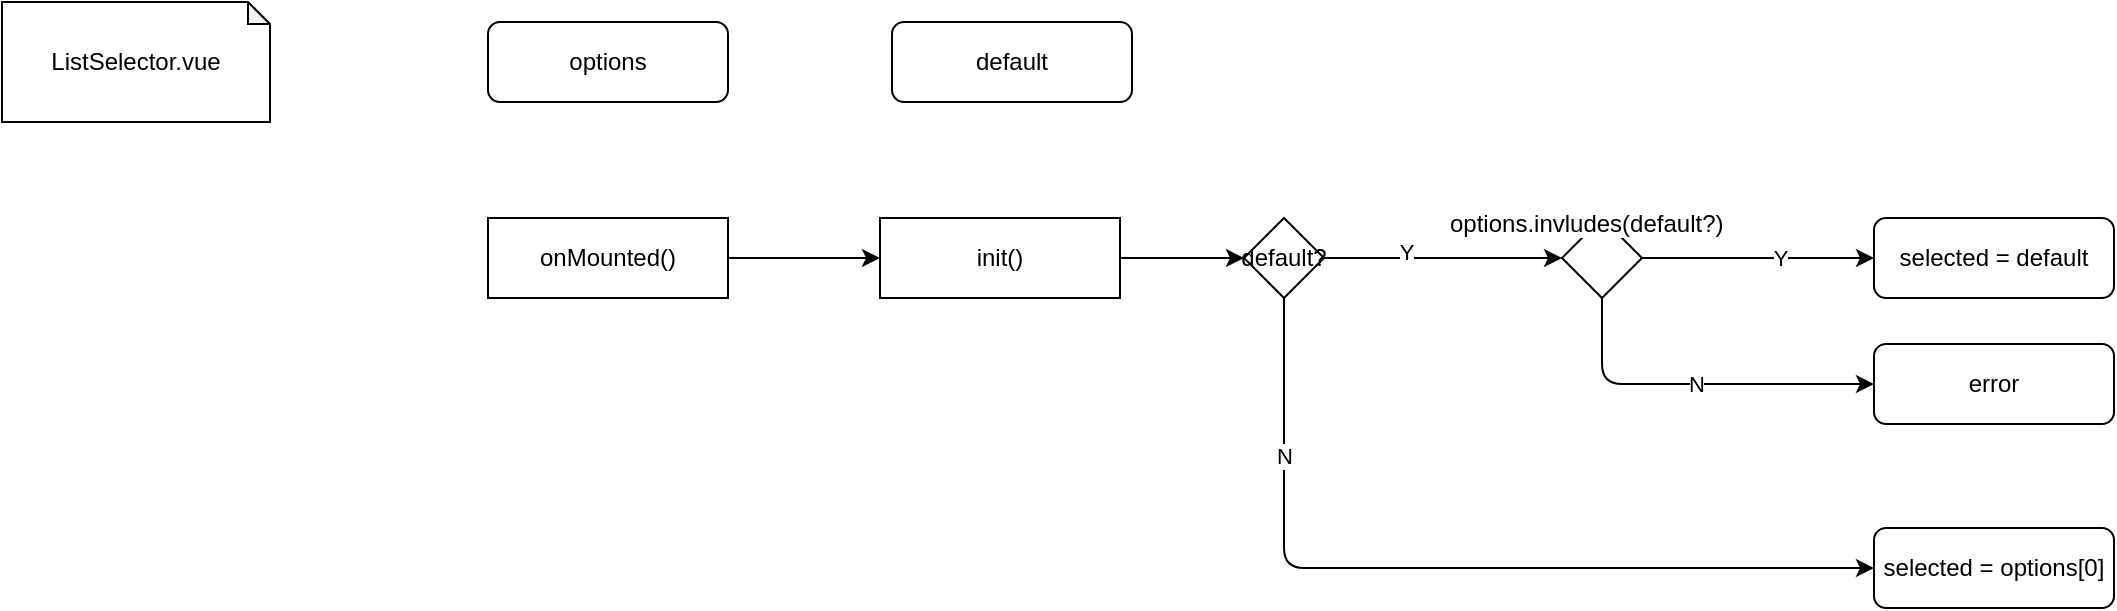 <mxfile>
    <diagram id="C0oo5u1zGUP--1tfu2Eq" name="Page-1">
        <mxGraphModel dx="545" dy="472" grid="0" gridSize="10" guides="1" tooltips="1" connect="1" arrows="1" fold="1" page="0" pageScale="1" pageWidth="827" pageHeight="1169" math="0" shadow="0">
            <root>
                <mxCell id="0"/>
                <mxCell id="1" parent="0"/>
                <mxCell id="2" value="ListSelector.vue" style="shape=note;whiteSpace=wrap;html=1;backgroundOutline=1;darkOpacity=0.05;size=11;" vertex="1" parent="1">
                    <mxGeometry x="34" y="205" width="134" height="60" as="geometry"/>
                </mxCell>
                <mxCell id="4" value="options" style="rounded=1;whiteSpace=wrap;html=1;" vertex="1" parent="1">
                    <mxGeometry x="277" y="215" width="120" height="40" as="geometry"/>
                </mxCell>
                <mxCell id="5" value="default" style="rounded=1;whiteSpace=wrap;html=1;" vertex="1" parent="1">
                    <mxGeometry x="479" y="215" width="120" height="40" as="geometry"/>
                </mxCell>
                <mxCell id="8" style="edgeStyle=none;html=1;entryX=0;entryY=0.5;entryDx=0;entryDy=0;" edge="1" parent="1" source="6" target="7">
                    <mxGeometry relative="1" as="geometry"/>
                </mxCell>
                <mxCell id="6" value="onMounted()" style="rounded=0;whiteSpace=wrap;html=1;" vertex="1" parent="1">
                    <mxGeometry x="277" y="313" width="120" height="40" as="geometry"/>
                </mxCell>
                <mxCell id="11" style="edgeStyle=none;html=1;" edge="1" parent="1" source="7" target="10">
                    <mxGeometry relative="1" as="geometry"/>
                </mxCell>
                <mxCell id="7" value="init()" style="rounded=0;whiteSpace=wrap;html=1;" vertex="1" parent="1">
                    <mxGeometry x="473" y="313" width="120" height="40" as="geometry"/>
                </mxCell>
                <mxCell id="14" style="edgeStyle=none;html=1;entryX=0;entryY=0.5;entryDx=0;entryDy=0;" edge="1" parent="1" source="10" target="13">
                    <mxGeometry relative="1" as="geometry"/>
                </mxCell>
                <mxCell id="16" value="Y" style="edgeLabel;html=1;align=center;verticalAlign=middle;resizable=0;points=[];" vertex="1" connectable="0" parent="14">
                    <mxGeometry x="-0.31" y="3" relative="1" as="geometry">
                        <mxPoint as="offset"/>
                    </mxGeometry>
                </mxCell>
                <mxCell id="22" style="edgeStyle=orthogonalEdgeStyle;html=1;entryX=0;entryY=0.5;entryDx=0;entryDy=0;" edge="1" parent="1" source="10" target="21">
                    <mxGeometry relative="1" as="geometry">
                        <Array as="points">
                            <mxPoint x="675" y="488"/>
                        </Array>
                    </mxGeometry>
                </mxCell>
                <mxCell id="25" value="N" style="edgeLabel;html=1;align=center;verticalAlign=middle;resizable=0;points=[];" vertex="1" connectable="0" parent="22">
                    <mxGeometry x="-0.636" relative="1" as="geometry">
                        <mxPoint as="offset"/>
                    </mxGeometry>
                </mxCell>
                <mxCell id="10" value="default?" style="rhombus;whiteSpace=wrap;html=1;" vertex="1" parent="1">
                    <mxGeometry x="655" y="313" width="40" height="40" as="geometry"/>
                </mxCell>
                <mxCell id="18" style="edgeStyle=none;html=1;entryX=0;entryY=0.5;entryDx=0;entryDy=0;" edge="1" parent="1" source="13" target="17">
                    <mxGeometry relative="1" as="geometry"/>
                </mxCell>
                <mxCell id="23" value="Y" style="edgeLabel;html=1;align=center;verticalAlign=middle;resizable=0;points=[];" vertex="1" connectable="0" parent="18">
                    <mxGeometry x="0.448" y="-2" relative="1" as="geometry">
                        <mxPoint x="-15" y="-2" as="offset"/>
                    </mxGeometry>
                </mxCell>
                <mxCell id="20" value="N" style="edgeStyle=orthogonalEdgeStyle;html=1;entryX=0;entryY=0.5;entryDx=0;entryDy=0;" edge="1" parent="1" source="13" target="19">
                    <mxGeometry relative="1" as="geometry">
                        <Array as="points">
                            <mxPoint x="834" y="396"/>
                        </Array>
                    </mxGeometry>
                </mxCell>
                <mxCell id="13" value="" style="rhombus;whiteSpace=wrap;html=1;" vertex="1" parent="1">
                    <mxGeometry x="814" y="313" width="40" height="40" as="geometry"/>
                </mxCell>
                <mxCell id="15" value="&lt;meta charset=&quot;utf-8&quot;&gt;&lt;span style=&quot;color: rgb(0, 0, 0); font-family: helvetica; font-size: 12px; font-style: normal; font-weight: 400; letter-spacing: normal; text-align: center; text-indent: 0px; text-transform: none; word-spacing: 0px; background-color: rgb(255, 255, 255); display: inline; float: none;&quot;&gt;options.invludes(default?)&lt;/span&gt;" style="text;whiteSpace=wrap;html=1;" vertex="1" parent="1">
                    <mxGeometry x="755.503" y="302.003" width="157" height="28" as="geometry"/>
                </mxCell>
                <mxCell id="17" value="selected = default" style="rounded=1;whiteSpace=wrap;html=1;" vertex="1" parent="1">
                    <mxGeometry x="970" y="313" width="120" height="40" as="geometry"/>
                </mxCell>
                <mxCell id="19" value="error" style="rounded=1;whiteSpace=wrap;html=1;" vertex="1" parent="1">
                    <mxGeometry x="970" y="376" width="120" height="40" as="geometry"/>
                </mxCell>
                <mxCell id="21" value="selected = options[0]" style="rounded=1;whiteSpace=wrap;html=1;" vertex="1" parent="1">
                    <mxGeometry x="970" y="468" width="120" height="40" as="geometry"/>
                </mxCell>
            </root>
        </mxGraphModel>
    </diagram>
</mxfile>